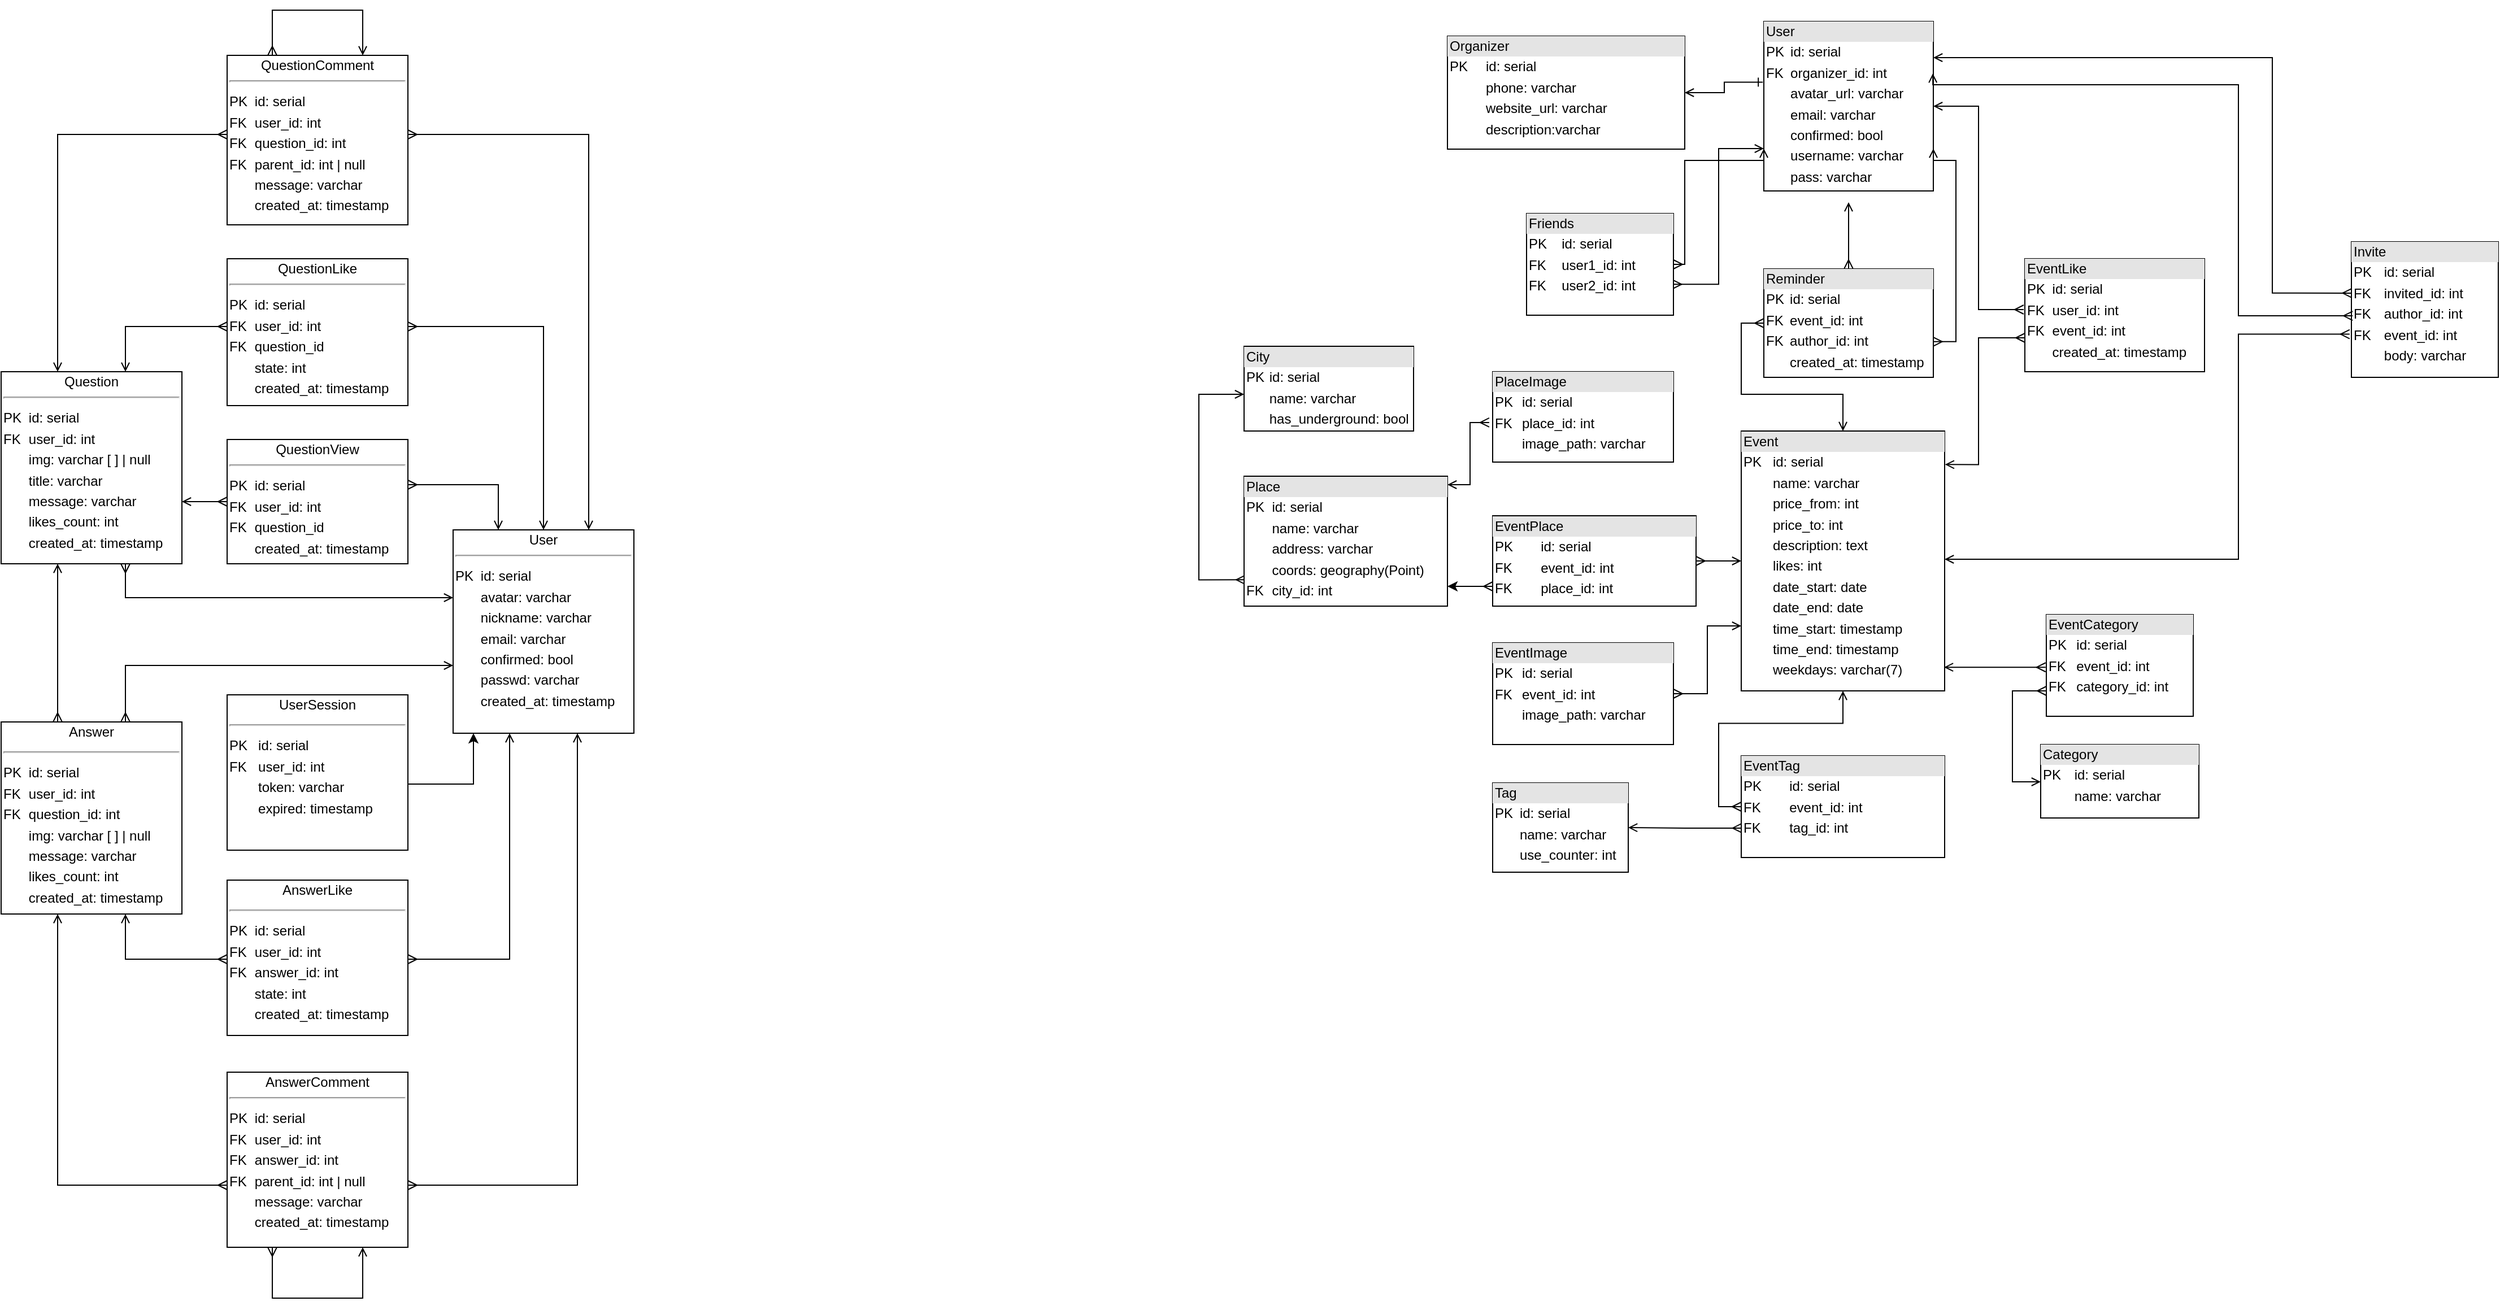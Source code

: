 <mxfile>
    <diagram id="Z2NH9QgplLm-bh9jb7h5" name="Page-1">
        <mxGraphModel dx="2152" dy="1132" grid="0" gridSize="10" guides="1" tooltips="1" connect="1" arrows="1" fold="1" page="1" pageScale="1" pageWidth="827" pageHeight="1169" math="0" shadow="0">
            <root>
                <mxCell id="0"/>
                <mxCell id="1" parent="0"/>
                <mxCell id="UORpx-JSa-M0o2mjyyYB-40" style="edgeStyle=orthogonalEdgeStyle;rounded=0;orthogonalLoop=1;jettySize=auto;html=1;entryX=0;entryY=0.75;entryDx=0;entryDy=0;startArrow=ERmany;startFill=0;endArrow=open;endFill=0;exitX=0.994;exitY=0.696;exitDx=0;exitDy=0;labelBackgroundColor=none;fontColor=default;exitPerimeter=0;" parent="1" source="UORpx-JSa-M0o2mjyyYB-35" target="UORpx-JSa-M0o2mjyyYB-1" edge="1">
                    <mxGeometry relative="1" as="geometry">
                        <mxPoint x="1280" y="10" as="sourcePoint"/>
                    </mxGeometry>
                </mxCell>
                <mxCell id="UORpx-JSa-M0o2mjyyYB-1" value="&lt;div style=&quot;box-sizing:border-box;width:100%;background:#e4e4e4;padding:2px;&quot;&gt;User&lt;br&gt;&lt;/div&gt;&lt;table style=&quot;width:100%;font-size:1em;&quot; cellspacing=&quot;0&quot; cellpadding=&quot;2&quot;&gt;&lt;tbody&gt;&lt;tr&gt;&lt;td&gt;PK&lt;/td&gt;&lt;td&gt;id: serial&lt;br&gt;&lt;/td&gt;&lt;/tr&gt;&lt;tr&gt;&lt;td&gt;FK&lt;br&gt;&lt;/td&gt;&lt;td&gt;organizer_id: int&lt;br&gt;&lt;/td&gt;&lt;/tr&gt;&lt;tr&gt;&lt;td&gt;&lt;br&gt;&lt;/td&gt;&lt;td&gt;avatar_url: varchar&lt;br&gt;&lt;/td&gt;&lt;/tr&gt;&lt;tr&gt;&lt;td&gt;&lt;br&gt;&lt;/td&gt;&lt;td&gt;email: varchar&lt;br&gt;&lt;/td&gt;&lt;/tr&gt;&lt;tr&gt;&lt;td&gt;&lt;br&gt;&lt;/td&gt;&lt;td&gt;confirmed: bool&amp;nbsp;&lt;br&gt;&lt;/td&gt;&lt;/tr&gt;&lt;tr&gt;&lt;td&gt;&lt;br&gt;&lt;/td&gt;&lt;td&gt;username: varchar&lt;br&gt;&lt;/td&gt;&lt;/tr&gt;&lt;tr&gt;&lt;td&gt;&lt;span style=&quot;&quot;&gt; &lt;/span&gt;&lt;br&gt;&lt;/td&gt;&lt;td&gt;pass: varchar&lt;br&gt;&lt;/td&gt;&lt;/tr&gt;&lt;tr&gt;&lt;td&gt;&lt;/td&gt;&lt;td&gt;registered: timestamp&lt;/td&gt;&lt;/tr&gt;&lt;/tbody&gt;&lt;/table&gt;" style="verticalAlign=top;align=left;overflow=fill;html=1;rounded=0;glass=0;labelBackgroundColor=none;" parent="1" vertex="1">
                    <mxGeometry x="880" y="20" width="150" height="150" as="geometry"/>
                </mxCell>
                <mxCell id="UORpx-JSa-M0o2mjyyYB-15" style="edgeStyle=orthogonalEdgeStyle;rounded=0;orthogonalLoop=1;jettySize=auto;html=1;startArrow=ERmany;startFill=0;endArrow=open;endFill=0;labelBackgroundColor=none;fontColor=default;exitX=0.006;exitY=0.797;exitDx=0;exitDy=0;exitPerimeter=0;" parent="1" source="UORpx-JSa-M0o2mjyyYB-9" target="UORpx-JSa-M0o2mjyyYB-2" edge="1">
                    <mxGeometry relative="1" as="geometry">
                        <mxPoint x="580" y="360" as="sourcePoint"/>
                        <Array as="points">
                            <mxPoint x="380" y="514"/>
                            <mxPoint x="380" y="350"/>
                        </Array>
                    </mxGeometry>
                </mxCell>
                <mxCell id="UORpx-JSa-M0o2mjyyYB-2" value="&lt;div style=&quot;box-sizing:border-box;width:100%;background:#e4e4e4;padding:2px;&quot;&gt;City&lt;br&gt;&lt;/div&gt;&lt;table style=&quot;width:100%;font-size:1em;&quot; cellspacing=&quot;0&quot; cellpadding=&quot;2&quot;&gt;&lt;tbody&gt;&lt;tr&gt;&lt;td&gt;PK&lt;/td&gt;&lt;td&gt;id: serial&lt;br&gt;&lt;/td&gt;&lt;/tr&gt;&lt;tr&gt;&lt;td&gt;&lt;br&gt;&lt;/td&gt;&lt;td&gt;name: varchar&lt;br&gt;&lt;/td&gt;&lt;/tr&gt;&lt;tr&gt;&lt;td&gt;&lt;/td&gt;&lt;td&gt;has_underground: bool&lt;/td&gt;&lt;/tr&gt;&lt;/tbody&gt;&lt;/table&gt;" style="verticalAlign=top;align=left;overflow=fill;html=1;labelBackgroundColor=none;rounded=0;" parent="1" vertex="1">
                    <mxGeometry x="420" y="307.5" width="150" height="75" as="geometry"/>
                </mxCell>
                <mxCell id="UORpx-JSa-M0o2mjyyYB-3" value="&lt;div style=&quot;box-sizing:border-box;width:100%;background:#e4e4e4;padding:2px;&quot;&gt;Event&lt;br&gt;&lt;/div&gt;&lt;table style=&quot;width:100%;font-size:1em;&quot; cellspacing=&quot;0&quot; cellpadding=&quot;2&quot;&gt;&lt;tbody&gt;&lt;tr&gt;&lt;td&gt;PK&lt;/td&gt;&lt;td&gt;id: serial&lt;br&gt;&lt;/td&gt;&lt;/tr&gt;&lt;tr&gt;&lt;td&gt;&lt;/td&gt;&lt;td&gt;name: varchar&lt;br&gt;&lt;/td&gt;&lt;/tr&gt;&lt;tr&gt;&lt;td&gt;&lt;br&gt;&lt;/td&gt;&lt;td&gt;price_from: int&lt;/td&gt;&lt;/tr&gt;&lt;tr&gt;&lt;td&gt;&lt;br&gt;&lt;/td&gt;&lt;td&gt;price_to: int&lt;/td&gt;&lt;/tr&gt;&lt;tr&gt;&lt;td&gt;&lt;br&gt;&lt;/td&gt;&lt;td&gt;description: text&lt;br&gt;&lt;/td&gt;&lt;/tr&gt;&lt;tr&gt;&lt;td&gt;&lt;br&gt;&lt;/td&gt;&lt;td&gt;likes: int&lt;/td&gt;&lt;/tr&gt;&lt;tr&gt;&lt;td&gt;&lt;br&gt;&lt;/td&gt;&lt;td&gt;date_start: date&lt;/td&gt;&lt;/tr&gt;&lt;tr&gt;&lt;td&gt;&lt;br&gt;&lt;/td&gt;&lt;td&gt;date_end: date&lt;/td&gt;&lt;/tr&gt;&lt;tr&gt;&lt;td&gt;&lt;br&gt;&lt;/td&gt;&lt;td&gt;time_start: timestamp&lt;br&gt;&lt;/td&gt;&lt;/tr&gt;&lt;tr&gt;&lt;td&gt;&lt;br&gt;&lt;/td&gt;&lt;td&gt;time_end: timestamp&lt;br&gt;&lt;/td&gt;&lt;/tr&gt;&lt;tr&gt;&lt;td&gt;&lt;br&gt;&lt;/td&gt;&lt;td&gt;weekdays: varchar(7)&lt;br&gt;&lt;br&gt;&lt;/td&gt;&lt;/tr&gt;&lt;/tbody&gt;&lt;/table&gt;" style="verticalAlign=top;align=left;overflow=fill;html=1;labelBackgroundColor=none;rounded=0;" parent="1" vertex="1">
                    <mxGeometry x="860" y="382.5" width="180" height="230" as="geometry"/>
                </mxCell>
                <mxCell id="UORpx-JSa-M0o2mjyyYB-5" value="&lt;div style=&quot;box-sizing:border-box;width:100%;background:#e4e4e4;padding:2px;&quot;&gt;Tag&lt;br&gt;&lt;/div&gt;&lt;table style=&quot;width:100%;font-size:1em;&quot; cellspacing=&quot;0&quot; cellpadding=&quot;2&quot;&gt;&lt;tbody&gt;&lt;tr&gt;&lt;td&gt;PK&lt;/td&gt;&lt;td&gt;id: serial&lt;/td&gt;&lt;/tr&gt;&lt;tr&gt;&lt;td&gt;&lt;br&gt;&lt;/td&gt;&lt;td&gt;name: varchar&lt;br&gt;&lt;/td&gt;&lt;/tr&gt;&lt;tr&gt;&lt;td&gt;&lt;/td&gt;&lt;td&gt;use_counter: int&lt;/td&gt;&lt;/tr&gt;&lt;/tbody&gt;&lt;/table&gt;" style="verticalAlign=top;align=left;overflow=fill;html=1;labelBackgroundColor=none;rounded=0;" parent="1" vertex="1">
                    <mxGeometry x="640" y="694" width="120" height="79" as="geometry"/>
                </mxCell>
                <mxCell id="UORpx-JSa-M0o2mjyyYB-8" style="edgeStyle=orthogonalEdgeStyle;rounded=0;orthogonalLoop=1;jettySize=auto;html=1;endArrow=open;endFill=0;startArrow=ERmany;startFill=0;labelBackgroundColor=none;fontColor=default;exitX=0.002;exitY=0.711;exitDx=0;exitDy=0;exitPerimeter=0;" parent="1" source="UORpx-JSa-M0o2mjyyYB-6" target="UORpx-JSa-M0o2mjyyYB-5" edge="1">
                    <mxGeometry relative="1" as="geometry">
                        <mxPoint x="790" y="730" as="targetPoint"/>
                    </mxGeometry>
                </mxCell>
                <mxCell id="AmGJuAJiY_MiMAhc_wEO-8" style="edgeStyle=orthogonalEdgeStyle;rounded=0;orthogonalLoop=1;jettySize=auto;html=1;entryX=0.5;entryY=1;entryDx=0;entryDy=0;startArrow=ERmany;startFill=0;endArrow=open;endFill=0;labelBackgroundColor=none;fontColor=default;exitX=0;exitY=0.5;exitDx=0;exitDy=0;" parent="1" source="UORpx-JSa-M0o2mjyyYB-6" target="UORpx-JSa-M0o2mjyyYB-3" edge="1">
                    <mxGeometry relative="1" as="geometry"/>
                </mxCell>
                <mxCell id="UORpx-JSa-M0o2mjyyYB-6" value="&lt;div style=&quot;box-sizing:border-box;width:100%;background:#e4e4e4;padding:2px;&quot;&gt;EventTag&lt;br&gt;&lt;/div&gt;&lt;table style=&quot;width:100%;font-size:1em;&quot; cellspacing=&quot;0&quot; cellpadding=&quot;2&quot;&gt;&lt;tbody&gt;&lt;tr&gt;&lt;td&gt;PK&lt;/td&gt;&lt;td&gt;id: serial&lt;/td&gt;&lt;/tr&gt;&lt;tr&gt;&lt;td&gt;FK&lt;br&gt;&lt;/td&gt;&lt;td&gt;event_id: int&lt;br&gt;&lt;/td&gt;&lt;/tr&gt;&lt;tr&gt;&lt;td&gt;FK&lt;/td&gt;&lt;td&gt;tag_id: int&lt;br&gt;&lt;/td&gt;&lt;/tr&gt;&lt;/tbody&gt;&lt;/table&gt;" style="verticalAlign=top;align=left;overflow=fill;html=1;labelBackgroundColor=none;rounded=0;" parent="1" vertex="1">
                    <mxGeometry x="860" y="670" width="180" height="90" as="geometry"/>
                </mxCell>
                <mxCell id="UORpx-JSa-M0o2mjyyYB-9" value="&lt;div style=&quot;box-sizing:border-box;width:100%;background:#e4e4e4;padding:2px;&quot;&gt;Place&lt;br&gt;&lt;/div&gt;&lt;table style=&quot;width:100%;font-size:1em;&quot; cellspacing=&quot;0&quot; cellpadding=&quot;2&quot;&gt;&lt;tbody&gt;&lt;tr&gt;&lt;td&gt;PK&lt;/td&gt;&lt;td&gt;id: serial&lt;br&gt;&lt;/td&gt;&lt;/tr&gt;&lt;tr&gt;&lt;td&gt;&lt;br&gt;&lt;/td&gt;&lt;td&gt;name: varchar&lt;br&gt;&lt;/td&gt;&lt;/tr&gt;&lt;tr&gt;&lt;td&gt;&lt;br&gt;&lt;/td&gt;&lt;td&gt;address: varchar&lt;/td&gt;&lt;/tr&gt;&lt;tr&gt;&lt;td&gt;&lt;br&gt;&lt;/td&gt;&lt;td&gt;coords: geography(Point)&lt;/td&gt;&lt;/tr&gt;&lt;tr&gt;&lt;td&gt;FK&lt;/td&gt;&lt;td&gt;city_id: int&lt;br&gt;&lt;/td&gt;&lt;/tr&gt;&lt;/tbody&gt;&lt;/table&gt;" style="verticalAlign=top;align=left;overflow=fill;html=1;labelBackgroundColor=none;rounded=0;" parent="1" vertex="1">
                    <mxGeometry x="420" y="422.5" width="180" height="115" as="geometry"/>
                </mxCell>
                <mxCell id="UORpx-JSa-M0o2mjyyYB-12" style="edgeStyle=orthogonalEdgeStyle;rounded=0;orthogonalLoop=1;jettySize=auto;html=1;startArrow=ERmany;startFill=0;endArrow=open;endFill=0;labelBackgroundColor=none;fontColor=default;" parent="1" source="UORpx-JSa-M0o2mjyyYB-11" target="UORpx-JSa-M0o2mjyyYB-3" edge="1">
                    <mxGeometry relative="1" as="geometry">
                        <mxPoint x="860" y="498" as="targetPoint"/>
                        <Array as="points">
                            <mxPoint x="810" y="500"/>
                            <mxPoint x="810" y="500"/>
                        </Array>
                    </mxGeometry>
                </mxCell>
                <mxCell id="Lz2GWnVhdq5nOnWj7WOb-3" style="edgeStyle=orthogonalEdgeStyle;rounded=0;orthogonalLoop=1;jettySize=auto;html=1;startArrow=ERmany;startFill=0;" parent="1" source="UORpx-JSa-M0o2mjyyYB-11" target="UORpx-JSa-M0o2mjyyYB-9" edge="1">
                    <mxGeometry relative="1" as="geometry">
                        <Array as="points">
                            <mxPoint x="630" y="520"/>
                            <mxPoint x="630" y="520"/>
                        </Array>
                    </mxGeometry>
                </mxCell>
                <mxCell id="UORpx-JSa-M0o2mjyyYB-11" value="&lt;div style=&quot;box-sizing:border-box;width:100%;background:#e4e4e4;padding:2px;&quot;&gt;EventPlace&lt;br&gt;&lt;/div&gt;&lt;table style=&quot;width:100%;font-size:1em;&quot; cellspacing=&quot;0&quot; cellpadding=&quot;2&quot;&gt;&lt;tbody&gt;&lt;tr&gt;&lt;td&gt;PK&lt;/td&gt;&lt;td&gt;id: serial&lt;br&gt;&lt;/td&gt;&lt;/tr&gt;&lt;tr&gt;&lt;td&gt;FK&lt;/td&gt;&lt;td&gt;event_id: int&lt;/td&gt;&lt;/tr&gt;&lt;tr&gt;&lt;td&gt;FK&lt;br&gt;&lt;/td&gt;&lt;td&gt;place_id: int&lt;/td&gt;&lt;/tr&gt;&lt;/tbody&gt;&lt;/table&gt;" style="verticalAlign=top;align=left;overflow=fill;html=1;labelBackgroundColor=none;rounded=0;" parent="1" vertex="1">
                    <mxGeometry x="640" y="457.5" width="180" height="80" as="geometry"/>
                </mxCell>
                <mxCell id="UORpx-JSa-M0o2mjyyYB-29" style="edgeStyle=orthogonalEdgeStyle;rounded=0;orthogonalLoop=1;jettySize=auto;html=1;startArrow=ERone;startFill=0;endArrow=open;endFill=0;labelBackgroundColor=none;fontColor=default;exitX=-0.006;exitY=0.358;exitDx=0;exitDy=0;exitPerimeter=0;" parent="1" source="UORpx-JSa-M0o2mjyyYB-1" target="UORpx-JSa-M0o2mjyyYB-16" edge="1">
                    <mxGeometry relative="1" as="geometry">
                        <mxPoint x="860" y="80" as="sourcePoint"/>
                    </mxGeometry>
                </mxCell>
                <mxCell id="UORpx-JSa-M0o2mjyyYB-16" value="&lt;div style=&quot;box-sizing:border-box;width:100%;background:#e4e4e4;padding:2px;&quot;&gt;Organizer&lt;br&gt;&lt;/div&gt;&lt;table style=&quot;width:100%;font-size:1em;&quot; cellspacing=&quot;0&quot; cellpadding=&quot;2&quot;&gt;&lt;tbody&gt;&lt;tr&gt;&lt;td&gt;PK&lt;/td&gt;&lt;td&gt;id: serial&lt;/td&gt;&lt;/tr&gt;&lt;tr&gt;&lt;td&gt;&lt;br&gt;&lt;/td&gt;&lt;td&gt;phone: varchar&lt;br&gt;&lt;/td&gt;&lt;/tr&gt;&lt;tr&gt;&lt;td&gt;&lt;br&gt;&lt;/td&gt;&lt;td&gt;website_url: varchar&lt;br&gt;&lt;/td&gt;&lt;/tr&gt;&lt;tr&gt;&lt;td&gt;&lt;br&gt;&lt;/td&gt;&lt;td&gt;description:varchar&lt;/td&gt;&lt;/tr&gt;&lt;/tbody&gt;&lt;/table&gt;" style="verticalAlign=top;align=left;overflow=fill;html=1;rounded=0;glass=0;labelBackgroundColor=none;" parent="1" vertex="1">
                    <mxGeometry x="600" y="33" width="210" height="100" as="geometry"/>
                </mxCell>
                <mxCell id="UORpx-JSa-M0o2mjyyYB-33" style="edgeStyle=orthogonalEdgeStyle;rounded=0;orthogonalLoop=1;jettySize=auto;html=1;startArrow=ERmany;startFill=0;endArrow=open;endFill=0;exitX=0.002;exitY=0.362;exitDx=0;exitDy=0;labelBackgroundColor=none;fontColor=default;exitPerimeter=0;" parent="1" edge="1">
                    <mxGeometry relative="1" as="geometry">
                        <Array as="points">
                            <mxPoint x="1330" y="260"/>
                            <mxPoint x="1330" y="52"/>
                        </Array>
                        <mxPoint x="1030" y="52" as="targetPoint"/>
                        <mxPoint x="1400.26" y="260.44" as="sourcePoint"/>
                    </mxGeometry>
                </mxCell>
                <mxCell id="Kl-gtqgIzLDtvakjl0mN-1" style="edgeStyle=elbowEdgeStyle;rounded=0;orthogonalLoop=1;jettySize=auto;elbow=vertical;html=1;exitX=0.5;exitY=1;exitDx=0;exitDy=0;labelBackgroundColor=none;fontColor=default;" parent="1" source="UORpx-JSa-M0o2mjyyYB-32" edge="1">
                    <mxGeometry relative="1" as="geometry"/>
                </mxCell>
                <mxCell id="UAKl89XG-aECr-oeHmfS-2" style="edgeStyle=orthogonalEdgeStyle;rounded=0;orthogonalLoop=1;jettySize=auto;html=1;endArrow=open;endFill=0;startArrow=ERmany;startFill=0;exitX=-0.012;exitY=0.69;exitDx=0;exitDy=0;exitPerimeter=0;" parent="1" edge="1">
                    <mxGeometry relative="1" as="geometry">
                        <mxPoint x="1040" y="496.0" as="targetPoint"/>
                        <mxPoint x="1398.44" y="296.8" as="sourcePoint"/>
                        <Array as="points">
                            <mxPoint x="1300" y="297"/>
                            <mxPoint x="1300" y="496"/>
                        </Array>
                    </mxGeometry>
                </mxCell>
                <mxCell id="UORpx-JSa-M0o2mjyyYB-32" value="&lt;div style=&quot;box-sizing:border-box;width:100%;background:#e4e4e4;padding:2px;&quot;&gt;Invite&lt;br&gt;&lt;/div&gt;&lt;table style=&quot;width:100%;font-size:1em;&quot; cellspacing=&quot;0&quot; cellpadding=&quot;2&quot;&gt;&lt;tbody&gt;&lt;tr&gt;&lt;td&gt;PK&lt;/td&gt;&lt;td&gt;id: serial&lt;br&gt;&lt;/td&gt;&lt;/tr&gt;&lt;tr&gt;&lt;td&gt;&lt;span style=&quot;&quot;&gt;&lt;/span&gt;FK&lt;/td&gt;&lt;td&gt;invited_id: int&lt;br&gt;&lt;/td&gt;&lt;/tr&gt;&lt;tr&gt;&lt;td&gt;FK&lt;/td&gt;&lt;td&gt;author_id: int&lt;br&gt;&lt;/td&gt;&lt;/tr&gt;&lt;tr&gt;&lt;td&gt;FK&lt;br&gt;&lt;/td&gt;&lt;td&gt;event_id: int&lt;br&gt;&lt;/td&gt;&lt;/tr&gt;&lt;tr&gt;&lt;td&gt;&lt;br&gt;&lt;/td&gt;&lt;td&gt;body: varchar&lt;/td&gt;&lt;/tr&gt;&lt;tr&gt;&lt;td&gt;&lt;/td&gt;&lt;td&gt;&lt;br&gt;&lt;/td&gt;&lt;/tr&gt;&lt;/tbody&gt;&lt;/table&gt;" style="verticalAlign=top;align=left;overflow=fill;html=1;rounded=0;glass=0;labelBackgroundColor=none;" parent="1" vertex="1">
                    <mxGeometry x="1400" y="215" width="130" height="120" as="geometry"/>
                </mxCell>
                <mxCell id="UORpx-JSa-M0o2mjyyYB-35" value="&lt;div style=&quot;box-sizing:border-box;width:100%;background:#e4e4e4;padding:2px;&quot;&gt;Friends&lt;br&gt;&lt;/div&gt;&lt;table style=&quot;width:100%;font-size:1em;&quot; cellspacing=&quot;0&quot; cellpadding=&quot;2&quot;&gt;&lt;tbody&gt;&lt;tr&gt;&lt;td&gt;PK&lt;/td&gt;&lt;td&gt;id: serial&lt;br&gt;&lt;/td&gt;&lt;/tr&gt;&lt;tr&gt;&lt;td&gt;FK&lt;/td&gt;&lt;td&gt;user1_id: int&lt;br&gt;&lt;/td&gt;&lt;/tr&gt;&lt;tr&gt;&lt;td&gt;FK&lt;/td&gt;&lt;td&gt;user2_id: int&lt;br&gt;&lt;/td&gt;&lt;/tr&gt;&lt;/tbody&gt;&lt;/table&gt;" style="verticalAlign=top;align=left;overflow=fill;html=1;rounded=0;glass=0;labelBackgroundColor=none;" parent="1" vertex="1">
                    <mxGeometry x="670" y="190" width="130" height="90" as="geometry"/>
                </mxCell>
                <mxCell id="UORpx-JSa-M0o2mjyyYB-45" style="rounded=0;orthogonalLoop=1;jettySize=auto;html=1;startArrow=ERmany;startFill=0;endArrow=open;endFill=0;exitX=0.5;exitY=0;exitDx=0;exitDy=0;edgeStyle=orthogonalEdgeStyle;labelBackgroundColor=none;fontColor=default;" parent="1" source="UORpx-JSa-M0o2mjyyYB-44" edge="1">
                    <mxGeometry relative="1" as="geometry">
                        <mxPoint x="955" y="180" as="targetPoint"/>
                        <Array as="points">
                            <mxPoint x="955" y="180"/>
                        </Array>
                    </mxGeometry>
                </mxCell>
                <mxCell id="UORpx-JSa-M0o2mjyyYB-44" value="&lt;div style=&quot;box-sizing:border-box;width:100%;background:#e4e4e4;padding:2px;&quot;&gt;Reminder&lt;br&gt;&lt;/div&gt;&lt;table style=&quot;width:100%;font-size:1em;&quot; cellspacing=&quot;0&quot; cellpadding=&quot;2&quot;&gt;&lt;tbody&gt;&lt;tr&gt;&lt;td&gt;PK&lt;/td&gt;&lt;td&gt;id: serial&lt;br&gt;&lt;/td&gt;&lt;/tr&gt;&lt;tr&gt;&lt;td&gt;&lt;span style=&quot;&quot;&gt;&lt;/span&gt;FK&lt;/td&gt;&lt;td&gt;event_id: int&lt;br&gt;&lt;/td&gt;&lt;/tr&gt;&lt;tr&gt;&lt;td&gt;FK&lt;/td&gt;&lt;td&gt;author_id: int&lt;br&gt;&lt;/td&gt;&lt;/tr&gt;&lt;tr&gt;&lt;td&gt;&lt;br&gt;&lt;/td&gt;&lt;td&gt;created_at: timestamp&lt;br&gt;&lt;/td&gt;&lt;/tr&gt;&lt;/tbody&gt;&lt;/table&gt;" style="verticalAlign=top;align=left;overflow=fill;html=1;rounded=0;glass=0;labelBackgroundColor=none;" parent="1" vertex="1">
                    <mxGeometry x="880" y="239" width="150" height="96" as="geometry"/>
                </mxCell>
                <mxCell id="SqX-natfKb1UP9LNarqj-1" value="&lt;div style=&quot;box-sizing:border-box;width:100%;background:#e4e4e4;padding:2px;&quot;&gt;Category&lt;/div&gt;&lt;table style=&quot;width:100%;font-size:1em;&quot; cellspacing=&quot;0&quot; cellpadding=&quot;2&quot;&gt;&lt;tbody&gt;&lt;tr&gt;&lt;td&gt;PK&lt;/td&gt;&lt;td&gt;id: serial&lt;/td&gt;&lt;/tr&gt;&lt;tr&gt;&lt;td&gt;&lt;br&gt;&lt;/td&gt;&lt;td&gt;name: varchar&lt;br&gt;&lt;br&gt;&lt;/td&gt;&lt;/tr&gt;&lt;tr&gt;&lt;td&gt;&lt;/td&gt;&lt;td&gt;&lt;br&gt;&lt;/td&gt;&lt;/tr&gt;&lt;/tbody&gt;&lt;/table&gt;" style="verticalAlign=top;align=left;overflow=fill;html=1;labelBackgroundColor=none;rounded=0;" parent="1" vertex="1">
                    <mxGeometry x="1125" y="660" width="140" height="65" as="geometry"/>
                </mxCell>
                <mxCell id="SqX-natfKb1UP9LNarqj-4" value="&lt;div style=&quot;box-sizing:border-box;width:100%;background:#e4e4e4;padding:2px;&quot;&gt;EventLike&lt;br&gt;&lt;/div&gt;&lt;table style=&quot;width:100%;font-size:1em;&quot; cellspacing=&quot;0&quot; cellpadding=&quot;2&quot;&gt;&lt;tbody&gt;&lt;tr&gt;&lt;td&gt;PK&lt;/td&gt;&lt;td&gt;id: serial&lt;br&gt;&lt;/td&gt;&lt;/tr&gt;&lt;tr&gt;&lt;td&gt;FK&lt;span style=&quot;&quot;&gt; &lt;/span&gt;&lt;br&gt;&lt;/td&gt;&lt;td&gt;user_id: int&lt;br&gt;&lt;/td&gt;&lt;/tr&gt;&lt;tr&gt;&lt;td&gt;FK&lt;/td&gt;&lt;td&gt;event_id: int&lt;br&gt;&lt;/td&gt;&lt;/tr&gt;&lt;tr&gt;&lt;td&gt;&lt;/td&gt;&lt;td&gt;created_at: timestamp&lt;/td&gt;&lt;/tr&gt;&lt;/tbody&gt;&lt;/table&gt;" style="verticalAlign=top;align=left;overflow=fill;html=1;rounded=0;glass=0;labelBackgroundColor=none;" parent="1" vertex="1">
                    <mxGeometry x="1111" y="230" width="159" height="100" as="geometry"/>
                </mxCell>
                <mxCell id="SqX-natfKb1UP9LNarqj-6" style="rounded=0;orthogonalLoop=1;jettySize=auto;html=1;startArrow=ERmany;startFill=0;endArrow=open;endFill=0;edgeStyle=orthogonalEdgeStyle;labelBackgroundColor=none;fontColor=default;" parent="1" target="UORpx-JSa-M0o2mjyyYB-1" edge="1">
                    <mxGeometry relative="1" as="geometry">
                        <mxPoint x="1025" y="107.5" as="targetPoint"/>
                        <mxPoint x="1110" y="275" as="sourcePoint"/>
                        <Array as="points">
                            <mxPoint x="1070" y="275"/>
                            <mxPoint x="1070" y="95"/>
                        </Array>
                    </mxGeometry>
                </mxCell>
                <mxCell id="SqX-natfKb1UP9LNarqj-7" style="rounded=0;orthogonalLoop=1;jettySize=auto;html=1;startArrow=ERmany;startFill=0;endArrow=open;endFill=0;labelBackgroundColor=none;fontColor=default;exitX=0;exitY=0.7;exitDx=0;exitDy=0;exitPerimeter=0;entryX=1.002;entryY=0.129;entryDx=0;entryDy=0;entryPerimeter=0;edgeStyle=orthogonalEdgeStyle;" parent="1" source="SqX-natfKb1UP9LNarqj-4" target="UORpx-JSa-M0o2mjyyYB-3" edge="1">
                    <mxGeometry relative="1" as="geometry">
                        <mxPoint x="1465" y="343" as="sourcePoint"/>
                        <mxPoint x="1090" y="410" as="targetPoint"/>
                        <Array as="points">
                            <mxPoint x="1070" y="300"/>
                            <mxPoint x="1070" y="412"/>
                        </Array>
                    </mxGeometry>
                </mxCell>
                <mxCell id="AmGJuAJiY_MiMAhc_wEO-4" style="edgeStyle=orthogonalEdgeStyle;rounded=0;orthogonalLoop=1;jettySize=auto;html=1;entryX=0;entryY=0.5;entryDx=0;entryDy=0;startArrow=ERmany;startFill=0;endArrow=open;endFill=0;labelBackgroundColor=none;fontColor=default;exitX=0;exitY=0.75;exitDx=0;exitDy=0;" parent="1" source="AmGJuAJiY_MiMAhc_wEO-3" target="SqX-natfKb1UP9LNarqj-1" edge="1">
                    <mxGeometry relative="1" as="geometry">
                        <Array as="points">
                            <mxPoint x="1100" y="613"/>
                            <mxPoint x="1100" y="693"/>
                            <mxPoint x="1125" y="693"/>
                        </Array>
                    </mxGeometry>
                </mxCell>
                <mxCell id="AmGJuAJiY_MiMAhc_wEO-5" style="edgeStyle=orthogonalEdgeStyle;rounded=0;orthogonalLoop=1;jettySize=auto;html=1;entryX=0.997;entryY=0.909;entryDx=0;entryDy=0;startArrow=ERmany;startFill=0;endArrow=open;endFill=0;entryPerimeter=0;exitX=-0.005;exitY=0.518;exitDx=0;exitDy=0;exitPerimeter=0;labelBackgroundColor=none;fontColor=default;" parent="1" source="AmGJuAJiY_MiMAhc_wEO-3" target="UORpx-JSa-M0o2mjyyYB-3" edge="1">
                    <mxGeometry relative="1" as="geometry"/>
                </mxCell>
                <mxCell id="AmGJuAJiY_MiMAhc_wEO-3" value="&lt;div style=&quot;box-sizing:border-box;width:100%;background:#e4e4e4;padding:2px;&quot;&gt;EventCategory&lt;br&gt;&lt;/div&gt;&lt;table style=&quot;width:100%;font-size:1em;&quot; cellspacing=&quot;0&quot; cellpadding=&quot;2&quot;&gt;&lt;tbody&gt;&lt;tr&gt;&lt;td&gt;PK&lt;/td&gt;&lt;td&gt;id: serial&lt;/td&gt;&lt;/tr&gt;&lt;tr&gt;&lt;td&gt;FK&lt;span style=&quot;&quot;&gt; &lt;/span&gt;&lt;br&gt;&lt;/td&gt;&lt;td&gt;event_id: int&lt;br&gt;&lt;/td&gt;&lt;/tr&gt;&lt;tr&gt;&lt;td&gt;FK&lt;/td&gt;&lt;td&gt;category_id: int&lt;br&gt;&lt;/td&gt;&lt;/tr&gt;&lt;tr&gt;&lt;td&gt;&lt;/td&gt;&lt;td&gt;&lt;br&gt;&lt;/td&gt;&lt;/tr&gt;&lt;/tbody&gt;&lt;/table&gt;" style="verticalAlign=top;align=left;overflow=fill;html=1;rounded=0;glass=0;labelBackgroundColor=none;" parent="1" vertex="1">
                    <mxGeometry x="1130" y="545" width="130" height="90" as="geometry"/>
                </mxCell>
                <mxCell id="cCI4uhZO14Cr2zKKBf9H-2" style="edgeStyle=orthogonalEdgeStyle;rounded=0;orthogonalLoop=1;jettySize=auto;html=1;entryX=0;entryY=0.75;entryDx=0;entryDy=0;startArrow=ERmany;startFill=0;endArrow=open;endFill=0;labelBackgroundColor=none;fontColor=default;exitX=1;exitY=0.5;exitDx=0;exitDy=0;" parent="1" source="cCI4uhZO14Cr2zKKBf9H-1" target="UORpx-JSa-M0o2mjyyYB-3" edge="1">
                    <mxGeometry relative="1" as="geometry">
                        <mxPoint x="580" y="560" as="sourcePoint"/>
                    </mxGeometry>
                </mxCell>
                <mxCell id="cCI4uhZO14Cr2zKKBf9H-1" value="&lt;div style=&quot;box-sizing:border-box;width:100%;background:#e4e4e4;padding:2px;&quot;&gt;EventImage&lt;br&gt;&lt;/div&gt;&lt;table style=&quot;width:100%;font-size:1em;&quot; cellspacing=&quot;0&quot; cellpadding=&quot;2&quot;&gt;&lt;tbody&gt;&lt;tr&gt;&lt;td&gt;PK&lt;/td&gt;&lt;td&gt;id: serial&lt;br&gt;&lt;/td&gt;&lt;/tr&gt;&lt;tr&gt;&lt;td&gt;FK&lt;br&gt;&lt;/td&gt;&lt;td&gt;event_id: int&lt;br&gt;&lt;/td&gt;&lt;/tr&gt;&lt;tr&gt;&lt;td&gt;&lt;br&gt;&lt;/td&gt;&lt;td&gt;image_path: varchar&lt;br&gt;&lt;/td&gt;&lt;/tr&gt;&lt;tr&gt;&lt;td&gt;&lt;/td&gt;&lt;td&gt;&lt;br&gt;&lt;/td&gt;&lt;/tr&gt;&lt;/tbody&gt;&lt;/table&gt;" style="verticalAlign=top;align=left;overflow=fill;html=1;rounded=0;glass=0;labelBackgroundColor=none;" parent="1" vertex="1">
                    <mxGeometry x="640" y="570" width="160" height="90" as="geometry"/>
                </mxCell>
                <mxCell id="cCI4uhZO14Cr2zKKBf9H-4" style="edgeStyle=orthogonalEdgeStyle;rounded=0;orthogonalLoop=1;jettySize=auto;html=1;startArrow=ERmany;startFill=0;endArrow=open;endFill=0;labelBackgroundColor=none;fontColor=default;exitX=-0.019;exitY=0.562;exitDx=0;exitDy=0;exitPerimeter=0;" parent="1" source="cCI4uhZO14Cr2zKKBf9H-3" target="UORpx-JSa-M0o2mjyyYB-9" edge="1">
                    <mxGeometry relative="1" as="geometry">
                        <Array as="points">
                            <mxPoint x="620" y="375"/>
                            <mxPoint x="620" y="430"/>
                        </Array>
                    </mxGeometry>
                </mxCell>
                <mxCell id="cCI4uhZO14Cr2zKKBf9H-3" value="&lt;div style=&quot;box-sizing:border-box;width:100%;background:#e4e4e4;padding:2px;&quot;&gt;PlaceImage&lt;br&gt;&lt;/div&gt;&lt;table style=&quot;width:100%;font-size:1em;&quot; cellspacing=&quot;0&quot; cellpadding=&quot;2&quot;&gt;&lt;tbody&gt;&lt;tr&gt;&lt;td&gt;PK&lt;/td&gt;&lt;td&gt;id: serial&lt;br&gt;&lt;/td&gt;&lt;/tr&gt;&lt;tr&gt;&lt;td&gt;FK&lt;br&gt;&lt;/td&gt;&lt;td&gt;place_id: int&lt;br&gt;&lt;/td&gt;&lt;/tr&gt;&lt;tr&gt;&lt;td&gt;&lt;br&gt;&lt;/td&gt;&lt;td&gt;image_path: varchar&lt;br&gt;&lt;/td&gt;&lt;/tr&gt;&lt;tr&gt;&lt;td&gt;&lt;/td&gt;&lt;td&gt;&lt;br&gt;&lt;/td&gt;&lt;/tr&gt;&lt;/tbody&gt;&lt;/table&gt;" style="verticalAlign=top;align=left;overflow=fill;html=1;rounded=0;glass=0;labelBackgroundColor=none;" parent="1" vertex="1">
                    <mxGeometry x="640" y="330" width="160" height="80" as="geometry"/>
                </mxCell>
                <mxCell id="RCDvZWr6oNQ4zKcIw3mU-1" style="edgeStyle=orthogonalEdgeStyle;rounded=0;orthogonalLoop=1;jettySize=auto;html=1;startArrow=ERmany;startFill=0;endArrow=open;endFill=0;exitX=1;exitY=0.5;exitDx=0;exitDy=0;labelBackgroundColor=none;fontColor=default;entryX=0;entryY=0.75;entryDx=0;entryDy=0;" parent="1" source="UORpx-JSa-M0o2mjyyYB-35" target="UORpx-JSa-M0o2mjyyYB-1" edge="1">
                    <mxGeometry relative="1" as="geometry">
                        <mxPoint x="670" y="246.99" as="sourcePoint"/>
                        <mxPoint x="880" y="150.5" as="targetPoint"/>
                        <Array as="points">
                            <mxPoint x="810" y="235"/>
                            <mxPoint x="810" y="143"/>
                        </Array>
                    </mxGeometry>
                </mxCell>
                <mxCell id="RCDvZWr6oNQ4zKcIw3mU-4" style="edgeStyle=orthogonalEdgeStyle;rounded=0;orthogonalLoop=1;jettySize=auto;html=1;startArrow=ERmany;startFill=0;endArrow=open;endFill=0;exitX=0.008;exitY=0.546;exitDx=0;exitDy=0;labelBackgroundColor=none;fontColor=default;exitPerimeter=0;entryX=0.997;entryY=0.307;entryDx=0;entryDy=0;entryPerimeter=0;" parent="1" source="UORpx-JSa-M0o2mjyyYB-32" target="UORpx-JSa-M0o2mjyyYB-1" edge="1">
                    <mxGeometry relative="1" as="geometry">
                        <Array as="points">
                            <mxPoint x="1300" y="281"/>
                            <mxPoint x="1300" y="76"/>
                        </Array>
                        <mxPoint x="1025" y="70" as="targetPoint"/>
                        <mxPoint x="1370" y="268" as="sourcePoint"/>
                    </mxGeometry>
                </mxCell>
                <mxCell id="UAKl89XG-aECr-oeHmfS-5" style="rounded=0;orthogonalLoop=1;jettySize=auto;html=1;startArrow=ERmany;startFill=0;endArrow=open;endFill=0;labelBackgroundColor=none;fontColor=default;exitX=0;exitY=0.5;exitDx=0;exitDy=0;entryX=0.5;entryY=0;entryDx=0;entryDy=0;edgeStyle=orthogonalEdgeStyle;" parent="1" source="UORpx-JSa-M0o2mjyyYB-44" target="UORpx-JSa-M0o2mjyyYB-3" edge="1">
                    <mxGeometry relative="1" as="geometry">
                        <mxPoint x="880" y="260" as="sourcePoint"/>
                        <mxPoint x="809" y="372" as="targetPoint"/>
                        <Array as="points">
                            <mxPoint x="860" y="287"/>
                            <mxPoint x="860" y="350"/>
                            <mxPoint x="950" y="350"/>
                        </Array>
                    </mxGeometry>
                </mxCell>
                <mxCell id="UAKl89XG-aECr-oeHmfS-8" style="rounded=0;orthogonalLoop=1;jettySize=auto;html=1;startArrow=ERmany;startFill=0;endArrow=open;endFill=0;labelBackgroundColor=none;fontColor=default;edgeStyle=orthogonalEdgeStyle;entryX=1;entryY=0.75;entryDx=0;entryDy=0;exitX=0.999;exitY=0.671;exitDx=0;exitDy=0;exitPerimeter=0;" parent="1" source="UORpx-JSa-M0o2mjyyYB-44" target="UORpx-JSa-M0o2mjyyYB-1" edge="1">
                    <mxGeometry relative="1" as="geometry">
                        <mxPoint x="1040" y="300" as="sourcePoint"/>
                        <mxPoint x="1050" y="210" as="targetPoint"/>
                        <Array as="points">
                            <mxPoint x="1030" y="303"/>
                            <mxPoint x="1050" y="303"/>
                            <mxPoint x="1050" y="143"/>
                        </Array>
                    </mxGeometry>
                </mxCell>
                <mxCell id="3" value="&lt;div style=&quot;text-align: center; box-sizing: border-box; width: 100%; background-image: initial; background-position: initial; background-size: initial; background-repeat: initial; background-attachment: initial; background-origin: initial; background-clip: initial; padding: 2px;&quot;&gt;User&lt;br&gt;&lt;hr&gt;&lt;/div&gt;&lt;table style=&quot;width:100%;font-size:1em;&quot; cellspacing=&quot;0&quot; cellpadding=&quot;2&quot;&gt;&lt;tbody&gt;&lt;tr&gt;&lt;td&gt;PK&lt;/td&gt;&lt;td&gt;id: serial&lt;br&gt;&lt;/td&gt;&lt;/tr&gt;&lt;tr&gt;&lt;td&gt;&lt;br&gt;&lt;/td&gt;&lt;td&gt;avatar: varchar&lt;/td&gt;&lt;/tr&gt;&lt;tr&gt;&lt;td&gt;&lt;br&gt;&lt;/td&gt;&lt;td&gt;nickname: varchar&lt;br&gt;&lt;/td&gt;&lt;/tr&gt;&lt;tr&gt;&lt;td&gt;&lt;br&gt;&lt;/td&gt;&lt;td&gt;email: varchar&lt;br&gt;&lt;/td&gt;&lt;/tr&gt;&lt;tr&gt;&lt;td&gt;&lt;br&gt;&lt;/td&gt;&lt;td&gt;confirmed: bool&lt;br&gt;&lt;/td&gt;&lt;/tr&gt;&lt;tr&gt;&lt;td&gt;&lt;br&gt;&lt;/td&gt;&lt;td&gt;passwd: varchar&lt;br&gt;&lt;/td&gt;&lt;/tr&gt;&lt;tr&gt;&lt;td&gt;&lt;br&gt;&lt;/td&gt;&lt;td&gt;created_at: timestamp&lt;/td&gt;&lt;/tr&gt;&lt;/tbody&gt;&lt;/table&gt;" style="verticalAlign=top;align=left;overflow=fill;html=1;rounded=0;glass=0;labelBackgroundColor=none;" parent="1" vertex="1">
                    <mxGeometry x="-280" y="470" width="160" height="180" as="geometry"/>
                </mxCell>
                <mxCell id="10" style="edgeStyle=elbowEdgeStyle;html=1;fontSize=17;startArrow=ERmany;startFill=0;elbow=vertical;rounded=0;endArrow=open;endFill=0;" parent="1" source="9" target="3" edge="1">
                    <mxGeometry relative="1" as="geometry">
                        <Array as="points">
                            <mxPoint x="-570" y="530"/>
                            <mxPoint x="-570" y="520"/>
                            <mxPoint x="-570" y="530"/>
                            <mxPoint x="-560" y="530"/>
                        </Array>
                    </mxGeometry>
                </mxCell>
                <mxCell id="9" value="&lt;div style=&quot;text-align: center; box-sizing: border-box; width: 100%; background-image: initial; background-position: initial; background-size: initial; background-repeat: initial; background-attachment: initial; background-origin: initial; background-clip: initial; padding: 2px;&quot;&gt;Question&lt;br&gt;&lt;hr&gt;&lt;/div&gt;&lt;table style=&quot;width:100%;font-size:1em;&quot; cellspacing=&quot;0&quot; cellpadding=&quot;2&quot;&gt;&lt;tbody&gt;&lt;tr&gt;&lt;td&gt;PK&lt;/td&gt;&lt;td&gt;id: serial&lt;br&gt;&lt;/td&gt;&lt;/tr&gt;&lt;tr&gt;&lt;td&gt;FK&lt;/td&gt;&lt;td&gt;user_id: int&lt;/td&gt;&lt;/tr&gt;&lt;tr&gt;&lt;td&gt;&lt;br&gt;&lt;/td&gt;&lt;td&gt;img: varchar [ ] | null&lt;/td&gt;&lt;/tr&gt;&lt;tr&gt;&lt;td&gt;&lt;br&gt;&lt;/td&gt;&lt;td&gt;title: varchar&lt;/td&gt;&lt;/tr&gt;&lt;tr&gt;&lt;td&gt;&lt;br&gt;&lt;/td&gt;&lt;td&gt;message: varchar&lt;br&gt;&lt;/td&gt;&lt;/tr&gt;&lt;tr&gt;&lt;td&gt;&lt;br&gt;&lt;/td&gt;&lt;td&gt;likes_count: int&lt;/td&gt;&lt;/tr&gt;&lt;tr&gt;&lt;td&gt;&lt;br&gt;&lt;/td&gt;&lt;td&gt;created_at: timestamp&lt;br&gt;&lt;/td&gt;&lt;/tr&gt;&lt;/tbody&gt;&lt;/table&gt;" style="verticalAlign=top;align=left;overflow=fill;html=1;rounded=0;glass=0;labelBackgroundColor=none;" parent="1" vertex="1">
                    <mxGeometry x="-680" y="330" width="160" height="170" as="geometry"/>
                </mxCell>
                <mxCell id="12" style="edgeStyle=elbowEdgeStyle;html=1;fontSize=17;startArrow=ERmany;startFill=0;endSize=6;jumpSize=6;rounded=0;endArrow=open;endFill=0;elbow=vertical;" parent="1" source="11" target="3" edge="1">
                    <mxGeometry relative="1" as="geometry">
                        <Array as="points">
                            <mxPoint x="-570" y="590"/>
                            <mxPoint x="-550" y="590"/>
                            <mxPoint x="-340" y="600"/>
                        </Array>
                    </mxGeometry>
                </mxCell>
                <mxCell id="13" style="edgeStyle=elbowEdgeStyle;rounded=0;jumpSize=6;html=1;fontSize=17;startArrow=ERmany;startFill=0;endSize=6;endArrow=open;endFill=0;" parent="1" source="11" target="9" edge="1">
                    <mxGeometry relative="1" as="geometry">
                        <Array as="points">
                            <mxPoint x="-630" y="560"/>
                            <mxPoint x="-810" y="400"/>
                            <mxPoint x="-820" y="570"/>
                            <mxPoint x="-600" y="550"/>
                            <mxPoint x="-560" y="630"/>
                        </Array>
                    </mxGeometry>
                </mxCell>
                <mxCell id="11" value="&lt;div style=&quot;text-align: center; box-sizing: border-box; width: 100%; background-image: initial; background-position: initial; background-size: initial; background-repeat: initial; background-attachment: initial; background-origin: initial; background-clip: initial; padding: 2px;&quot;&gt;Answer&lt;/div&gt;&lt;div style=&quot;text-align: center; box-sizing: border-box; width: 100%; background-image: initial; background-position: initial; background-size: initial; background-repeat: initial; background-attachment: initial; background-origin: initial; background-clip: initial; padding: 2px;&quot;&gt;&lt;hr&gt;&lt;/div&gt;&lt;table style=&quot;width:100%;font-size:1em;&quot; cellspacing=&quot;0&quot; cellpadding=&quot;2&quot;&gt;&lt;tbody&gt;&lt;tr&gt;&lt;td&gt;PK&lt;/td&gt;&lt;td&gt;id: serial&lt;br&gt;&lt;/td&gt;&lt;/tr&gt;&lt;tr&gt;&lt;td&gt;FK&lt;/td&gt;&lt;td&gt;user_id: int&lt;/td&gt;&lt;/tr&gt;&lt;tr&gt;&lt;td&gt;FK&lt;/td&gt;&lt;td&gt;question_id: int&lt;/td&gt;&lt;/tr&gt;&lt;tr&gt;&lt;td&gt;&lt;br&gt;&lt;/td&gt;&lt;td&gt;img: varchar [ ] | null&lt;/td&gt;&lt;/tr&gt;&lt;tr&gt;&lt;td&gt;&lt;br&gt;&lt;/td&gt;&lt;td&gt;message: varchar&lt;br&gt;&lt;/td&gt;&lt;/tr&gt;&lt;tr&gt;&lt;td&gt;&lt;br&gt;&lt;/td&gt;&lt;td&gt;likes_count: int&lt;br&gt;&lt;/td&gt;&lt;/tr&gt;&lt;tr&gt;&lt;td&gt;&lt;br&gt;&lt;/td&gt;&lt;td&gt;created_at: timestamp&lt;br&gt;&lt;/td&gt;&lt;/tr&gt;&lt;/tbody&gt;&lt;/table&gt;" style="verticalAlign=top;align=left;overflow=fill;html=1;rounded=0;glass=0;labelBackgroundColor=none;" parent="1" vertex="1">
                    <mxGeometry x="-680" y="640" width="160" height="170" as="geometry"/>
                </mxCell>
                <mxCell id="16" style="edgeStyle=elbowEdgeStyle;rounded=0;jumpSize=6;html=1;fontSize=17;startArrow=ERmany;startFill=0;endArrow=open;endFill=0;endSize=6;elbow=vertical;" parent="1" source="14" target="3" edge="1">
                    <mxGeometry relative="1" as="geometry">
                        <Array as="points">
                            <mxPoint x="-200" y="290"/>
                            <mxPoint x="-230" y="290"/>
                            <mxPoint x="-200" y="320"/>
                        </Array>
                    </mxGeometry>
                </mxCell>
                <mxCell id="17" style="edgeStyle=orthogonalEdgeStyle;rounded=0;jumpSize=6;html=1;fontSize=17;startArrow=ERmany;startFill=0;endArrow=open;endFill=0;endSize=6;elbow=vertical;" parent="1" source="14" target="9" edge="1">
                    <mxGeometry relative="1" as="geometry">
                        <Array as="points">
                            <mxPoint x="-570" y="290"/>
                        </Array>
                    </mxGeometry>
                </mxCell>
                <mxCell id="14" value="&lt;div style=&quot;text-align: center; box-sizing: border-box; width: 100%; background-image: initial; background-position: initial; background-size: initial; background-repeat: initial; background-attachment: initial; background-origin: initial; background-clip: initial; padding: 2px;&quot;&gt;QuestionLike&lt;br&gt;&lt;hr&gt;&lt;/div&gt;&lt;table style=&quot;width:100%;font-size:1em;&quot; cellspacing=&quot;0&quot; cellpadding=&quot;2&quot;&gt;&lt;tbody&gt;&lt;tr&gt;&lt;td&gt;PK&lt;/td&gt;&lt;td&gt;id: serial&lt;br&gt;&lt;/td&gt;&lt;/tr&gt;&lt;tr&gt;&lt;td&gt;FK&lt;/td&gt;&lt;td&gt;user_id: int&lt;/td&gt;&lt;/tr&gt;&lt;tr&gt;&lt;td&gt;FK&lt;/td&gt;&lt;td&gt;question_id&lt;br&gt;&lt;/td&gt;&lt;/tr&gt;&lt;tr&gt;&lt;td&gt;&lt;br&gt;&lt;/td&gt;&lt;td&gt;state: int&lt;br&gt;&lt;/td&gt;&lt;/tr&gt;&lt;tr&gt;&lt;td&gt;&lt;br&gt;&lt;/td&gt;&lt;td&gt;created_at: timestamp&lt;br&gt;&lt;/td&gt;&lt;/tr&gt;&lt;/tbody&gt;&lt;/table&gt;" style="verticalAlign=top;align=left;overflow=fill;html=1;rounded=0;glass=0;labelBackgroundColor=none;" parent="1" vertex="1">
                    <mxGeometry x="-480" y="230" width="160" height="130" as="geometry"/>
                </mxCell>
                <mxCell id="19" style="edgeStyle=elbowEdgeStyle;rounded=0;jumpSize=6;elbow=vertical;html=1;fontSize=17;startArrow=ERmany;startFill=0;endArrow=open;endFill=0;endSize=6;" parent="1" source="18" target="3" edge="1">
                    <mxGeometry relative="1" as="geometry">
                        <Array as="points">
                            <mxPoint x="-160" y="120"/>
                            <mxPoint x="-170" y="130"/>
                        </Array>
                    </mxGeometry>
                </mxCell>
                <mxCell id="20" style="edgeStyle=elbowEdgeStyle;rounded=0;jumpSize=6;elbow=vertical;html=1;fontSize=17;startArrow=ERmany;startFill=0;endArrow=open;endFill=0;endSize=6;" parent="1" source="18" target="9" edge="1">
                    <mxGeometry relative="1" as="geometry">
                        <Array as="points">
                            <mxPoint x="-630" y="120"/>
                            <mxPoint x="-630" y="130"/>
                        </Array>
                    </mxGeometry>
                </mxCell>
                <mxCell id="18" value="&lt;div style=&quot;text-align: center; box-sizing: border-box; width: 100%; background-image: initial; background-position: initial; background-size: initial; background-repeat: initial; background-attachment: initial; background-origin: initial; background-clip: initial; padding: 2px;&quot;&gt;QuestionComment&lt;br&gt;&lt;hr&gt;&lt;/div&gt;&lt;table style=&quot;width:100%;font-size:1em;&quot; cellspacing=&quot;0&quot; cellpadding=&quot;2&quot;&gt;&lt;tbody&gt;&lt;tr&gt;&lt;td&gt;PK&lt;/td&gt;&lt;td&gt;id: serial&lt;br&gt;&lt;/td&gt;&lt;/tr&gt;&lt;tr&gt;&lt;td&gt;FK&lt;/td&gt;&lt;td&gt;user_id: int&lt;/td&gt;&lt;/tr&gt;&lt;tr&gt;&lt;td&gt;FK&lt;/td&gt;&lt;td&gt;question_id: int&lt;br&gt;&lt;/td&gt;&lt;/tr&gt;&lt;tr&gt;&lt;td&gt;FK&lt;/td&gt;&lt;td&gt;parent_id: int | null&lt;/td&gt;&lt;/tr&gt;&lt;tr&gt;&lt;td&gt;&lt;br&gt;&lt;/td&gt;&lt;td&gt;message: varchar&lt;br&gt;&lt;/td&gt;&lt;/tr&gt;&lt;tr&gt;&lt;td&gt;&lt;br&gt;&lt;/td&gt;&lt;td&gt;created_at: timestamp&lt;br&gt;&lt;/td&gt;&lt;/tr&gt;&lt;/tbody&gt;&lt;/table&gt;" style="verticalAlign=top;align=left;overflow=fill;html=1;rounded=0;glass=0;labelBackgroundColor=none;" parent="1" vertex="1">
                    <mxGeometry x="-480" y="50" width="160" height="150" as="geometry"/>
                </mxCell>
                <mxCell id="21" style="edgeStyle=elbowEdgeStyle;rounded=0;jumpSize=6;elbow=vertical;html=1;fontSize=17;startArrow=ERmany;startFill=0;endArrow=open;endFill=0;endSize=6;" parent="1" source="18" target="18" edge="1">
                    <mxGeometry relative="1" as="geometry">
                        <Array as="points">
                            <mxPoint x="-440" y="10"/>
                        </Array>
                    </mxGeometry>
                </mxCell>
                <mxCell id="31" style="edgeStyle=elbowEdgeStyle;rounded=0;jumpSize=6;elbow=vertical;html=1;fontSize=17;startArrow=ERmany;startFill=0;endArrow=open;endFill=0;endSize=6;" parent="1" source="28" target="3" edge="1">
                    <mxGeometry relative="1" as="geometry">
                        <Array as="points">
                            <mxPoint x="-170" y="1050"/>
                        </Array>
                    </mxGeometry>
                </mxCell>
                <mxCell id="33" style="edgeStyle=elbowEdgeStyle;rounded=0;jumpSize=6;elbow=vertical;html=1;fontSize=17;startArrow=ERmany;startFill=0;endArrow=open;endFill=0;endSize=6;" parent="1" source="28" target="11" edge="1">
                    <mxGeometry relative="1" as="geometry">
                        <Array as="points">
                            <mxPoint x="-630" y="1050"/>
                        </Array>
                    </mxGeometry>
                </mxCell>
                <mxCell id="28" value="&lt;div style=&quot;text-align: center; box-sizing: border-box; width: 100%; background-image: initial; background-position: initial; background-size: initial; background-repeat: initial; background-attachment: initial; background-origin: initial; background-clip: initial; padding: 2px;&quot;&gt;AnswerComment&lt;br&gt;&lt;hr&gt;&lt;/div&gt;&lt;table style=&quot;width:100%;font-size:1em;&quot; cellspacing=&quot;0&quot; cellpadding=&quot;2&quot;&gt;&lt;tbody&gt;&lt;tr&gt;&lt;td&gt;PK&lt;/td&gt;&lt;td&gt;id: serial&lt;br&gt;&lt;/td&gt;&lt;/tr&gt;&lt;tr&gt;&lt;td&gt;FK&lt;/td&gt;&lt;td&gt;user_id: int&lt;/td&gt;&lt;/tr&gt;&lt;tr&gt;&lt;td&gt;FK&lt;/td&gt;&lt;td&gt;answer_id: int&lt;br&gt;&lt;/td&gt;&lt;/tr&gt;&lt;tr&gt;&lt;td&gt;FK&lt;/td&gt;&lt;td&gt;parent_id: int | null&lt;/td&gt;&lt;/tr&gt;&lt;tr&gt;&lt;td&gt;&lt;br&gt;&lt;/td&gt;&lt;td&gt;message: varchar&lt;br&gt;&lt;/td&gt;&lt;/tr&gt;&lt;tr&gt;&lt;td&gt;&lt;br&gt;&lt;/td&gt;&lt;td&gt;created_at: timestamp&lt;br&gt;&lt;/td&gt;&lt;/tr&gt;&lt;/tbody&gt;&lt;/table&gt;" style="verticalAlign=top;align=left;overflow=fill;html=1;rounded=0;glass=0;labelBackgroundColor=none;" parent="1" vertex="1">
                    <mxGeometry x="-480" y="950" width="160" height="155" as="geometry"/>
                </mxCell>
                <mxCell id="30" style="edgeStyle=elbowEdgeStyle;rounded=0;jumpSize=6;elbow=vertical;html=1;fontSize=17;startArrow=ERmany;startFill=0;endArrow=open;endFill=0;endSize=6;" parent="1" source="29" target="3" edge="1">
                    <mxGeometry relative="1" as="geometry">
                        <Array as="points">
                            <mxPoint x="-230" y="850"/>
                        </Array>
                    </mxGeometry>
                </mxCell>
                <mxCell id="32" style="edgeStyle=elbowEdgeStyle;rounded=0;jumpSize=6;elbow=vertical;html=1;fontSize=17;startArrow=ERmany;startFill=0;endArrow=open;endFill=0;endSize=6;" parent="1" source="29" target="11" edge="1">
                    <mxGeometry relative="1" as="geometry">
                        <Array as="points">
                            <mxPoint x="-570" y="850"/>
                            <mxPoint x="-570" y="873"/>
                        </Array>
                    </mxGeometry>
                </mxCell>
                <mxCell id="29" value="&lt;div style=&quot;text-align: center; box-sizing: border-box; width: 100%; background-image: initial; background-position: initial; background-size: initial; background-repeat: initial; background-attachment: initial; background-origin: initial; background-clip: initial; padding: 2px;&quot;&gt;Answer&lt;span style=&quot;background-color: initial;&quot;&gt;Like&lt;/span&gt;&lt;/div&gt;&lt;div style=&quot;text-align: center; box-sizing: border-box; width: 100%; background-image: initial; background-position: initial; background-size: initial; background-repeat: initial; background-attachment: initial; background-origin: initial; background-clip: initial; padding: 2px;&quot;&gt;&lt;hr&gt;&lt;/div&gt;&lt;table style=&quot;width:100%;font-size:1em;&quot; cellspacing=&quot;0&quot; cellpadding=&quot;2&quot;&gt;&lt;tbody&gt;&lt;tr&gt;&lt;td&gt;PK&lt;/td&gt;&lt;td&gt;id: serial&lt;br&gt;&lt;/td&gt;&lt;/tr&gt;&lt;tr&gt;&lt;td&gt;FK&lt;/td&gt;&lt;td&gt;user_id: int&lt;/td&gt;&lt;/tr&gt;&lt;tr&gt;&lt;td&gt;FK&lt;/td&gt;&lt;td&gt;answer_id: int&lt;br&gt;&lt;/td&gt;&lt;/tr&gt;&lt;tr&gt;&lt;td&gt;&lt;br&gt;&lt;/td&gt;&lt;td&gt;state: int&lt;br&gt;&lt;/td&gt;&lt;/tr&gt;&lt;tr&gt;&lt;td&gt;&lt;br&gt;&lt;/td&gt;&lt;td&gt;created_at: timestamp&lt;br&gt;&lt;/td&gt;&lt;/tr&gt;&lt;/tbody&gt;&lt;/table&gt;" style="verticalAlign=top;align=left;overflow=fill;html=1;rounded=0;glass=0;labelBackgroundColor=none;" parent="1" vertex="1">
                    <mxGeometry x="-480" y="780" width="160" height="137.5" as="geometry"/>
                </mxCell>
                <mxCell id="34" style="edgeStyle=elbowEdgeStyle;rounded=0;jumpSize=6;elbow=vertical;html=1;fontSize=17;startArrow=ERmany;startFill=0;endArrow=open;endFill=0;endSize=6;" parent="1" source="28" target="28" edge="1">
                    <mxGeometry relative="1" as="geometry">
                        <Array as="points">
                            <mxPoint x="-440" y="1150"/>
                        </Array>
                    </mxGeometry>
                </mxCell>
                <mxCell id="41" style="edgeStyle=elbowEdgeStyle;html=1;rounded=0;endArrow=open;endFill=0;startArrow=ERmany;startFill=0;" parent="1" source="40" target="3" edge="1">
                    <mxGeometry relative="1" as="geometry">
                        <Array as="points">
                            <mxPoint x="-240" y="430"/>
                            <mxPoint x="-240" y="410"/>
                        </Array>
                    </mxGeometry>
                </mxCell>
                <mxCell id="42" style="edgeStyle=elbowEdgeStyle;rounded=0;html=1;elbow=vertical;endArrow=open;endFill=0;startArrow=ERmany;startFill=0;" parent="1" source="40" target="9" edge="1">
                    <mxGeometry relative="1" as="geometry"/>
                </mxCell>
                <mxCell id="40" value="&lt;div style=&quot;text-align: center; box-sizing: border-box; width: 100%; background-image: initial; background-position: initial; background-size: initial; background-repeat: initial; background-attachment: initial; background-origin: initial; background-clip: initial; padding: 2px;&quot;&gt;QuestionView&lt;br&gt;&lt;hr&gt;&lt;/div&gt;&lt;table style=&quot;width:100%;font-size:1em;&quot; cellspacing=&quot;0&quot; cellpadding=&quot;2&quot;&gt;&lt;tbody&gt;&lt;tr&gt;&lt;td&gt;PK&lt;/td&gt;&lt;td&gt;id: serial&lt;br&gt;&lt;/td&gt;&lt;/tr&gt;&lt;tr&gt;&lt;td&gt;FK&lt;/td&gt;&lt;td&gt;user_id: int&lt;/td&gt;&lt;/tr&gt;&lt;tr&gt;&lt;td&gt;FK&lt;/td&gt;&lt;td&gt;question_id&lt;br&gt;&lt;/td&gt;&lt;/tr&gt;&lt;tr&gt;&lt;td&gt;&lt;br&gt;&lt;/td&gt;&lt;td&gt;created_at: timestamp&lt;br&gt;&lt;/td&gt;&lt;/tr&gt;&lt;/tbody&gt;&lt;/table&gt;" style="verticalAlign=top;align=left;overflow=fill;html=1;rounded=0;glass=0;labelBackgroundColor=none;" parent="1" vertex="1">
                    <mxGeometry x="-480" y="390" width="160" height="110" as="geometry"/>
                </mxCell>
                <mxCell id="44" style="edgeStyle=elbowEdgeStyle;html=1;rounded=0;" edge="1" parent="1" source="43" target="3">
                    <mxGeometry relative="1" as="geometry">
                        <Array as="points">
                            <mxPoint x="-262" y="695"/>
                        </Array>
                    </mxGeometry>
                </mxCell>
                <mxCell id="43" value="&lt;div style=&quot;text-align: center; box-sizing: border-box; width: 100%; background-image: initial; background-position: initial; background-size: initial; background-repeat: initial; background-attachment: initial; background-origin: initial; background-clip: initial; padding: 2px;&quot;&gt;UserSession&lt;/div&gt;&lt;div style=&quot;text-align: center; box-sizing: border-box; width: 100%; background-image: initial; background-position: initial; background-size: initial; background-repeat: initial; background-attachment: initial; background-origin: initial; background-clip: initial; padding: 2px;&quot;&gt;&lt;hr&gt;&lt;/div&gt;&lt;table style=&quot;width:100%;font-size:1em;&quot; cellspacing=&quot;0&quot; cellpadding=&quot;2&quot;&gt;&lt;tbody&gt;&lt;tr&gt;&lt;td&gt;PK&lt;/td&gt;&lt;td&gt;id: serial&lt;br&gt;&lt;/td&gt;&lt;/tr&gt;&lt;tr&gt;&lt;td&gt;FK&lt;/td&gt;&lt;td&gt;user_id: int&lt;/td&gt;&lt;/tr&gt;&lt;tr&gt;&lt;td&gt;&lt;br&gt;&lt;/td&gt;&lt;td&gt;token: varchar&lt;br&gt;&lt;/td&gt;&lt;/tr&gt;&lt;tr&gt;&lt;td&gt;&lt;br&gt;&lt;/td&gt;&lt;td&gt;expired: timestamp&lt;br&gt;&lt;/td&gt;&lt;/tr&gt;&lt;/tbody&gt;&lt;/table&gt;" style="verticalAlign=top;align=left;overflow=fill;html=1;rounded=0;glass=0;labelBackgroundColor=none;" parent="1" vertex="1">
                    <mxGeometry x="-480" y="616" width="160" height="137.5" as="geometry"/>
                </mxCell>
            </root>
        </mxGraphModel>
    </diagram>
</mxfile>